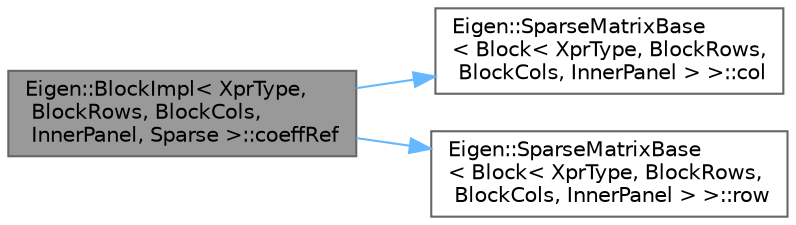 digraph "Eigen::BlockImpl&lt; XprType, BlockRows, BlockCols, InnerPanel, Sparse &gt;::coeffRef"
{
 // LATEX_PDF_SIZE
  bgcolor="transparent";
  edge [fontname=Helvetica,fontsize=10,labelfontname=Helvetica,labelfontsize=10];
  node [fontname=Helvetica,fontsize=10,shape=box,height=0.2,width=0.4];
  rankdir="LR";
  Node1 [id="Node000001",label="Eigen::BlockImpl\< XprType,\l BlockRows, BlockCols,\l InnerPanel, Sparse \>::coeffRef",height=0.2,width=0.4,color="gray40", fillcolor="grey60", style="filled", fontcolor="black",tooltip=" "];
  Node1 -> Node2 [id="edge3_Node000001_Node000002",color="steelblue1",style="solid",tooltip=" "];
  Node2 [id="Node000002",label="Eigen::SparseMatrixBase\l\< Block\< XprType, BlockRows,\l BlockCols, InnerPanel \> \>::col",height=0.2,width=0.4,color="grey40", fillcolor="white", style="filled",URL="$class_eigen_1_1_sparse_matrix_base.html#a8f4eaa3c3921ef3823ffc69ebcc356af",tooltip=" "];
  Node1 -> Node3 [id="edge4_Node000001_Node000003",color="steelblue1",style="solid",tooltip=" "];
  Node3 [id="Node000003",label="Eigen::SparseMatrixBase\l\< Block\< XprType, BlockRows,\l BlockCols, InnerPanel \> \>::row",height=0.2,width=0.4,color="grey40", fillcolor="white", style="filled",URL="$class_eigen_1_1_sparse_matrix_base.html#ac0a5563ed3f243f013fb9d2c17e230d0",tooltip=" "];
}
